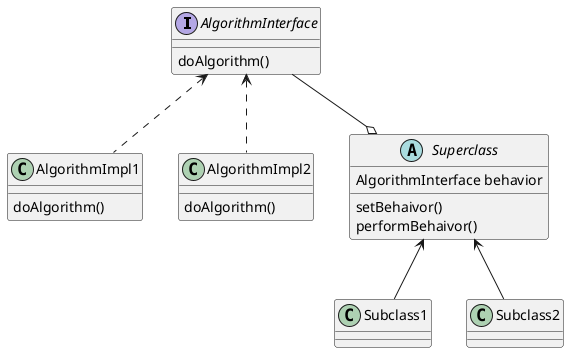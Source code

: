 @startuml

interface "AlgorithmInterface" {
    {method} doAlgorithm()
}

class "AlgorithmImpl1"{
    {method} doAlgorithm()   
}

class "AlgorithmImpl2"{
    {method} doAlgorithm()   
}

abstract class  "Superclass" {
    {field} AlgorithmInterface behavior
    {method} setBehaivor()
    {method} performBehaivor()
}

class "Subclass1" {
}

class "Subclass2" {
}

AlgorithmInterface <.. AlgorithmImpl1
AlgorithmInterface <.. AlgorithmImpl2
AlgorithmInterface --o Superclass
Superclass <-- Subclass1
Superclass <-- Subclass2

@enduml